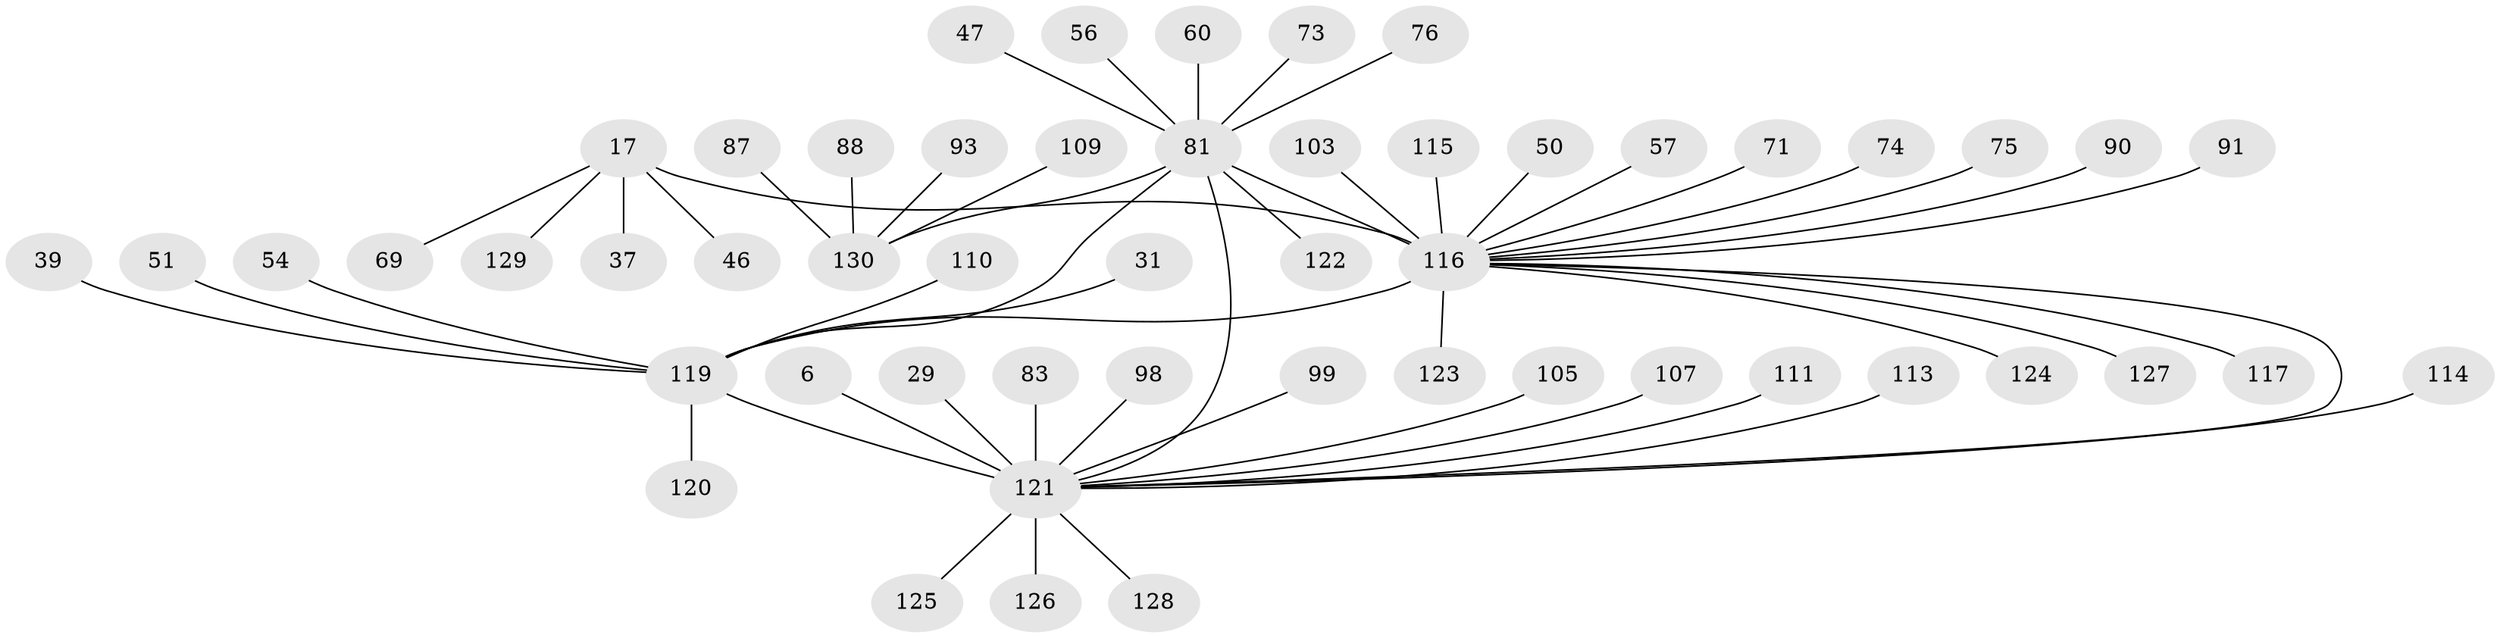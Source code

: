 // original degree distribution, {6: 0.007692307692307693, 12: 0.023076923076923078, 7: 0.046153846153846156, 11: 0.023076923076923078, 9: 0.046153846153846156, 5: 0.03076923076923077, 10: 0.023076923076923078, 8: 0.038461538461538464, 1: 0.5461538461538461, 2: 0.15384615384615385, 3: 0.046153846153846156, 4: 0.015384615384615385}
// Generated by graph-tools (version 1.1) at 2025/58/03/04/25 21:58:19]
// undirected, 52 vertices, 54 edges
graph export_dot {
graph [start="1"]
  node [color=gray90,style=filled];
  6 [super="+1"];
  17 [super="+15"];
  29 [super="+28"];
  31;
  37;
  39;
  46;
  47;
  50;
  51;
  54;
  56;
  57;
  60;
  69;
  71;
  73;
  74;
  75;
  76;
  81 [super="+36+38"];
  83;
  87;
  88;
  90;
  91 [super="+43"];
  93;
  98;
  99;
  103 [super="+84"];
  105;
  107 [super="+52"];
  109;
  110;
  111;
  113;
  114;
  115;
  116 [super="+108+72+62+101"];
  117;
  119 [super="+70+78+100+112+106+10"];
  120;
  121 [super="+4+63+65+95+96+5+49+44+55+97+118"];
  122 [super="+34+45"];
  123;
  124 [super="+33"];
  125;
  126;
  127 [super="+85"];
  128;
  129;
  130 [super="+22+82"];
  6 -- 121 [weight=9];
  17 -- 37;
  17 -- 46;
  17 -- 129;
  17 -- 69;
  17 -- 116 [weight=8];
  29 -- 121 [weight=8];
  31 -- 119;
  39 -- 119;
  47 -- 81;
  50 -- 116;
  51 -- 119;
  54 -- 119;
  56 -- 81;
  57 -- 116;
  60 -- 81;
  71 -- 116;
  73 -- 81;
  74 -- 116;
  75 -- 116;
  76 -- 81;
  81 -- 116 [weight=3];
  81 -- 119 [weight=2];
  81 -- 121 [weight=4];
  81 -- 122;
  81 -- 130 [weight=8];
  83 -- 121;
  87 -- 130;
  88 -- 130;
  90 -- 116;
  91 -- 116;
  93 -- 130;
  98 -- 121;
  99 -- 121;
  103 -- 116;
  105 -- 121;
  107 -- 121;
  109 -- 130;
  110 -- 119;
  111 -- 121;
  113 -- 121;
  114 -- 121;
  115 -- 116;
  116 -- 119 [weight=12];
  116 -- 117;
  116 -- 121 [weight=7];
  116 -- 123;
  116 -- 124;
  116 -- 127;
  119 -- 120;
  119 -- 121;
  121 -- 126;
  121 -- 128;
  121 -- 125;
}
